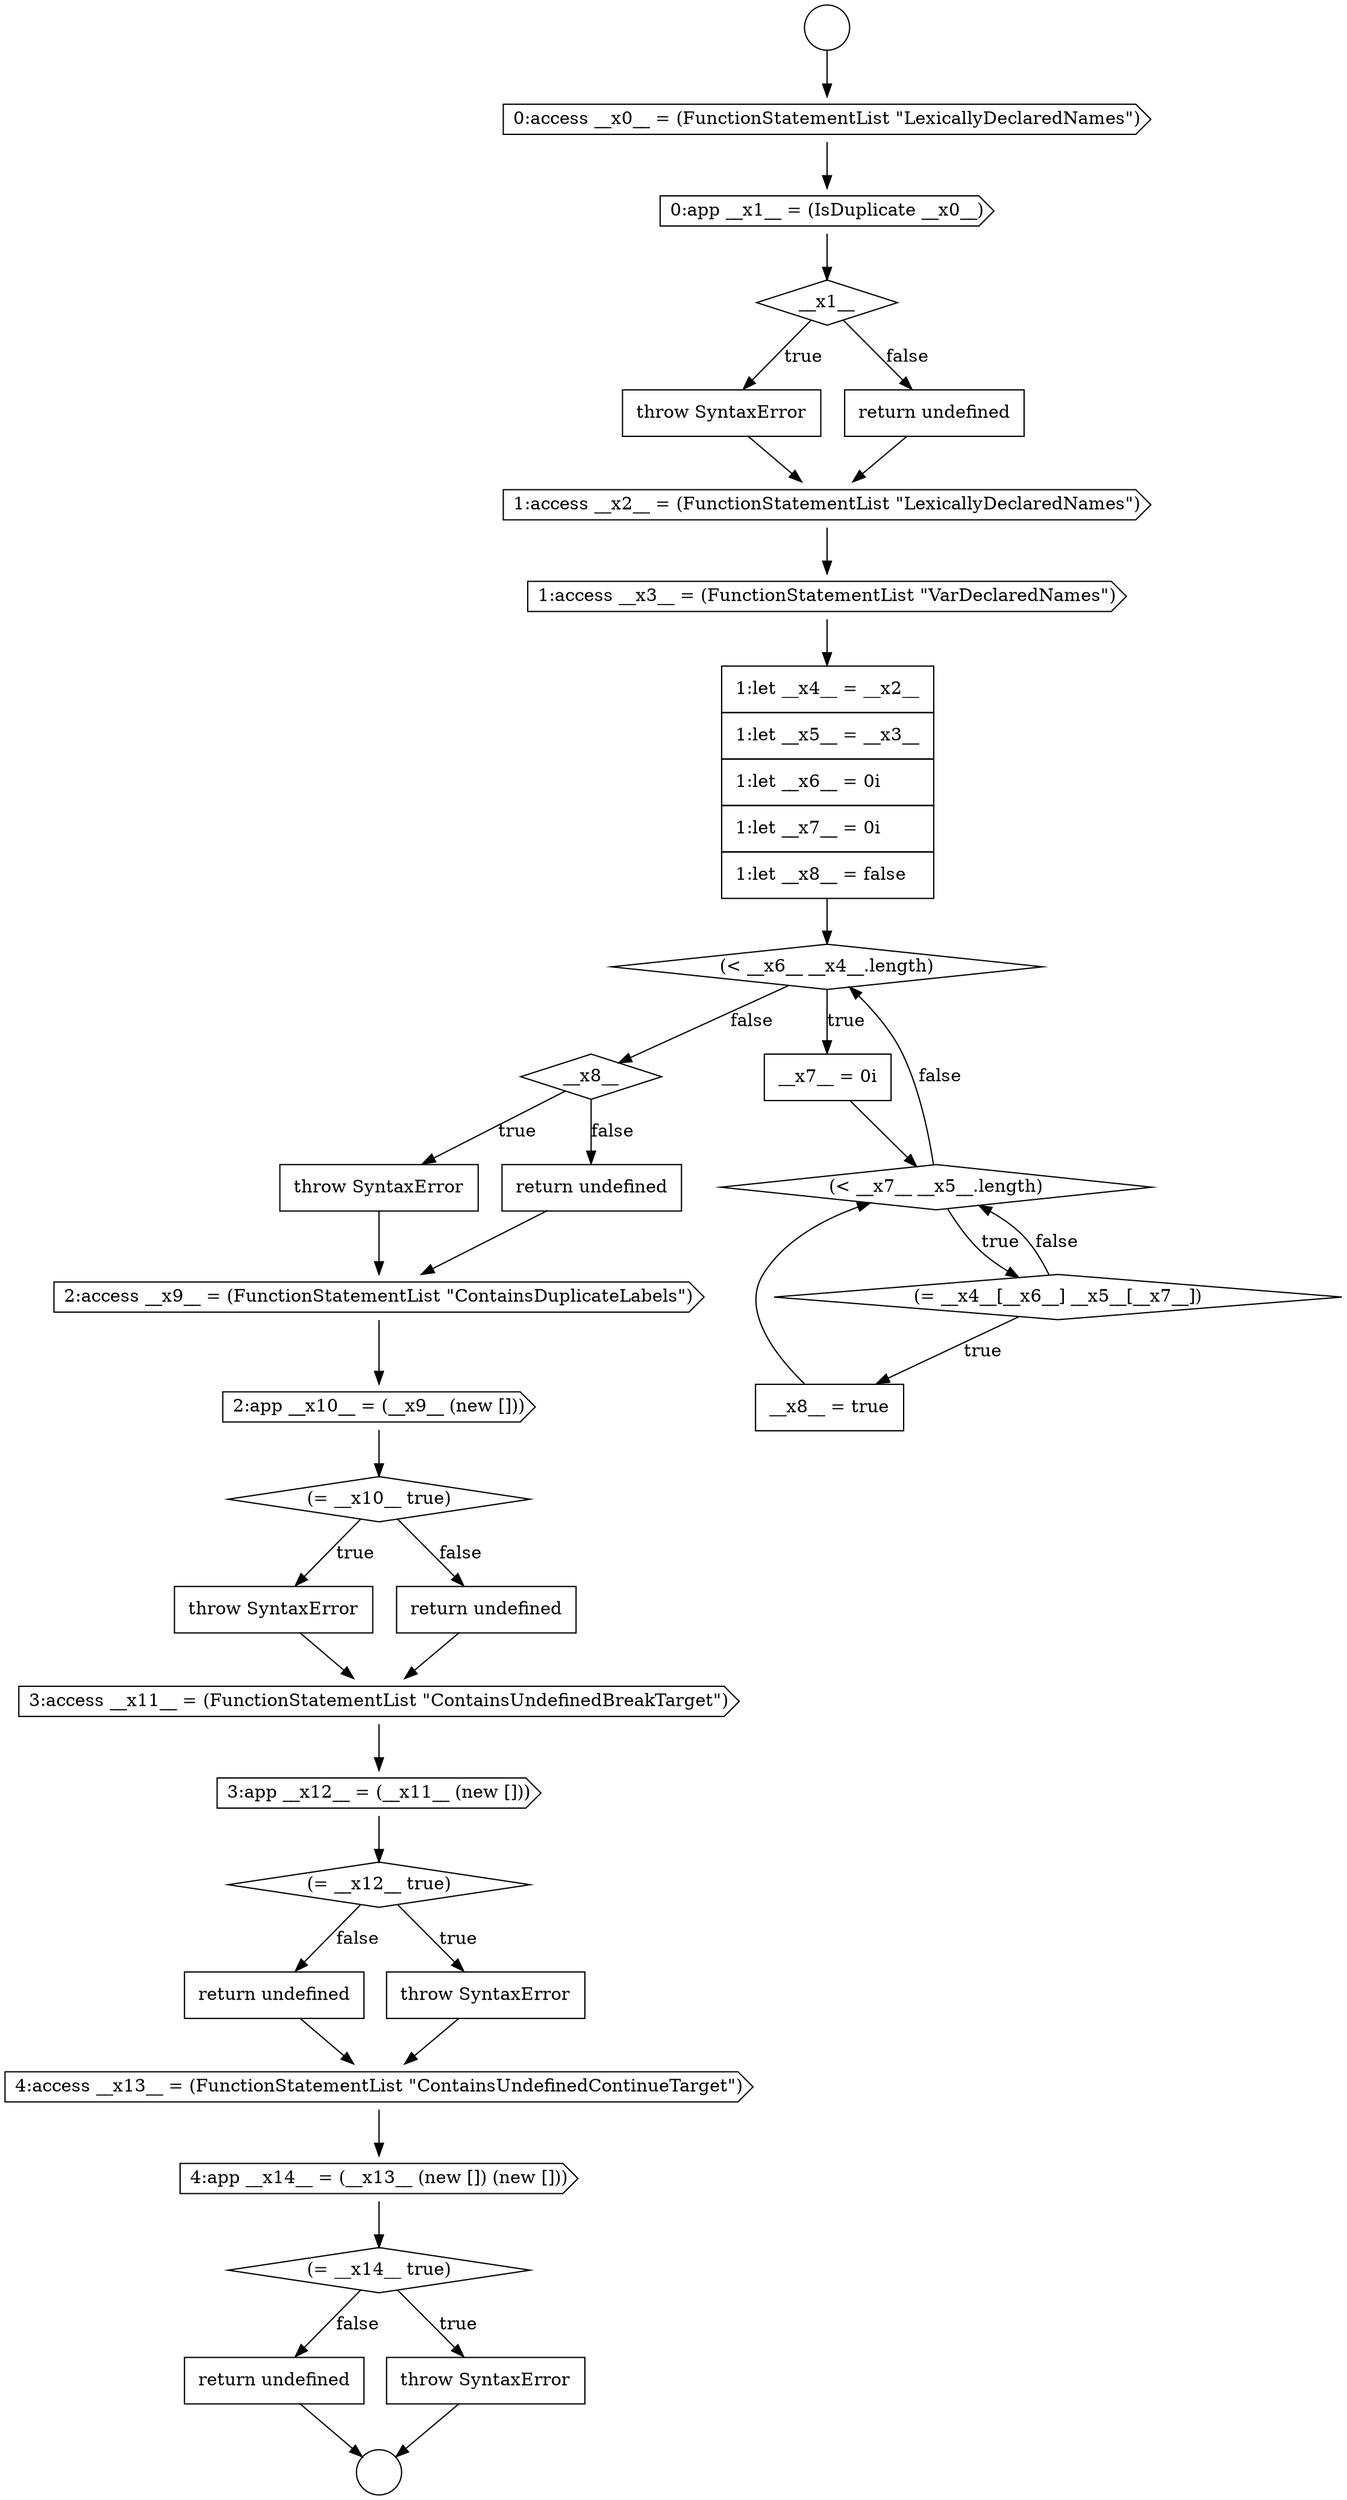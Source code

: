 digraph {
  node16808 [shape=cds, label=<<font color="black">1:access __x2__ = (FunctionStatementList &quot;LexicallyDeclaredNames&quot;)</font>> color="black" fillcolor="white" style=filled]
  node16830 [shape=cds, label=<<font color="black">4:app __x14__ = (__x13__ (new []) (new []))</font>> color="black" fillcolor="white" style=filled]
  node16809 [shape=cds, label=<<font color="black">1:access __x3__ = (FunctionStatementList &quot;VarDeclaredNames&quot;)</font>> color="black" fillcolor="white" style=filled]
  node16826 [shape=diamond, label=<<font color="black">(= __x12__ true)</font>> color="black" fillcolor="white" style=filled]
  node16829 [shape=cds, label=<<font color="black">4:access __x13__ = (FunctionStatementList &quot;ContainsUndefinedContinueTarget&quot;)</font>> color="black" fillcolor="white" style=filled]
  node16801 [shape=circle label=" " color="black" fillcolor="white" style=filled]
  node16822 [shape=none, margin=0, label=<<font color="black">
    <table border="0" cellborder="1" cellspacing="0" cellpadding="10">
      <tr><td align="left">throw SyntaxError</td></tr>
    </table>
  </font>> color="black" fillcolor="white" style=filled]
  node16823 [shape=none, margin=0, label=<<font color="black">
    <table border="0" cellborder="1" cellspacing="0" cellpadding="10">
      <tr><td align="left">return undefined</td></tr>
    </table>
  </font>> color="black" fillcolor="white" style=filled]
  node16828 [shape=none, margin=0, label=<<font color="black">
    <table border="0" cellborder="1" cellspacing="0" cellpadding="10">
      <tr><td align="left">return undefined</td></tr>
    </table>
  </font>> color="black" fillcolor="white" style=filled]
  node16811 [shape=diamond, label=<<font color="black">(&lt; __x6__ __x4__.length)</font>> color="black" fillcolor="white" style=filled]
  node16824 [shape=cds, label=<<font color="black">3:access __x11__ = (FunctionStatementList &quot;ContainsUndefinedBreakTarget&quot;)</font>> color="black" fillcolor="white" style=filled]
  node16820 [shape=cds, label=<<font color="black">2:app __x10__ = (__x9__ (new []))</font>> color="black" fillcolor="white" style=filled]
  node16803 [shape=cds, label=<<font color="black">0:access __x0__ = (FunctionStatementList &quot;LexicallyDeclaredNames&quot;)</font>> color="black" fillcolor="white" style=filled]
  node16817 [shape=none, margin=0, label=<<font color="black">
    <table border="0" cellborder="1" cellspacing="0" cellpadding="10">
      <tr><td align="left">throw SyntaxError</td></tr>
    </table>
  </font>> color="black" fillcolor="white" style=filled]
  node16804 [shape=cds, label=<<font color="black">0:app __x1__ = (IsDuplicate __x0__)</font>> color="black" fillcolor="white" style=filled]
  node16816 [shape=diamond, label=<<font color="black">__x8__</font>> color="black" fillcolor="white" style=filled]
  node16821 [shape=diamond, label=<<font color="black">(= __x10__ true)</font>> color="black" fillcolor="white" style=filled]
  node16818 [shape=none, margin=0, label=<<font color="black">
    <table border="0" cellborder="1" cellspacing="0" cellpadding="10">
      <tr><td align="left">return undefined</td></tr>
    </table>
  </font>> color="black" fillcolor="white" style=filled]
  node16833 [shape=none, margin=0, label=<<font color="black">
    <table border="0" cellborder="1" cellspacing="0" cellpadding="10">
      <tr><td align="left">return undefined</td></tr>
    </table>
  </font>> color="black" fillcolor="white" style=filled]
  node16805 [shape=diamond, label=<<font color="black">__x1__</font>> color="black" fillcolor="white" style=filled]
  node16815 [shape=none, margin=0, label=<<font color="black">
    <table border="0" cellborder="1" cellspacing="0" cellpadding="10">
      <tr><td align="left">__x8__ = true</td></tr>
    </table>
  </font>> color="black" fillcolor="white" style=filled]
  node16832 [shape=none, margin=0, label=<<font color="black">
    <table border="0" cellborder="1" cellspacing="0" cellpadding="10">
      <tr><td align="left">throw SyntaxError</td></tr>
    </table>
  </font>> color="black" fillcolor="white" style=filled]
  node16812 [shape=none, margin=0, label=<<font color="black">
    <table border="0" cellborder="1" cellspacing="0" cellpadding="10">
      <tr><td align="left">__x7__ = 0i</td></tr>
    </table>
  </font>> color="black" fillcolor="white" style=filled]
  node16825 [shape=cds, label=<<font color="black">3:app __x12__ = (__x11__ (new []))</font>> color="black" fillcolor="white" style=filled]
  node16819 [shape=cds, label=<<font color="black">2:access __x9__ = (FunctionStatementList &quot;ContainsDuplicateLabels&quot;)</font>> color="black" fillcolor="white" style=filled]
  node16802 [shape=circle label=" " color="black" fillcolor="white" style=filled]
  node16806 [shape=none, margin=0, label=<<font color="black">
    <table border="0" cellborder="1" cellspacing="0" cellpadding="10">
      <tr><td align="left">throw SyntaxError</td></tr>
    </table>
  </font>> color="black" fillcolor="white" style=filled]
  node16831 [shape=diamond, label=<<font color="black">(= __x14__ true)</font>> color="black" fillcolor="white" style=filled]
  node16807 [shape=none, margin=0, label=<<font color="black">
    <table border="0" cellborder="1" cellspacing="0" cellpadding="10">
      <tr><td align="left">return undefined</td></tr>
    </table>
  </font>> color="black" fillcolor="white" style=filled]
  node16814 [shape=diamond, label=<<font color="black">(= __x4__[__x6__] __x5__[__x7__])</font>> color="black" fillcolor="white" style=filled]
  node16813 [shape=diamond, label=<<font color="black">(&lt; __x7__ __x5__.length)</font>> color="black" fillcolor="white" style=filled]
  node16810 [shape=none, margin=0, label=<<font color="black">
    <table border="0" cellborder="1" cellspacing="0" cellpadding="10">
      <tr><td align="left">1:let __x4__ = __x2__</td></tr>
      <tr><td align="left">1:let __x5__ = __x3__</td></tr>
      <tr><td align="left">1:let __x6__ = 0i</td></tr>
      <tr><td align="left">1:let __x7__ = 0i</td></tr>
      <tr><td align="left">1:let __x8__ = false</td></tr>
    </table>
  </font>> color="black" fillcolor="white" style=filled]
  node16827 [shape=none, margin=0, label=<<font color="black">
    <table border="0" cellborder="1" cellspacing="0" cellpadding="10">
      <tr><td align="left">throw SyntaxError</td></tr>
    </table>
  </font>> color="black" fillcolor="white" style=filled]
  node16818 -> node16819 [ color="black"]
  node16811 -> node16812 [label=<<font color="black">true</font>> color="black"]
  node16811 -> node16816 [label=<<font color="black">false</font>> color="black"]
  node16829 -> node16830 [ color="black"]
  node16816 -> node16817 [label=<<font color="black">true</font>> color="black"]
  node16816 -> node16818 [label=<<font color="black">false</font>> color="black"]
  node16833 -> node16802 [ color="black"]
  node16830 -> node16831 [ color="black"]
  node16801 -> node16803 [ color="black"]
  node16803 -> node16804 [ color="black"]
  node16810 -> node16811 [ color="black"]
  node16815 -> node16813 [ color="black"]
  node16813 -> node16814 [label=<<font color="black">true</font>> color="black"]
  node16813 -> node16811 [label=<<font color="black">false</font>> color="black"]
  node16805 -> node16806 [label=<<font color="black">true</font>> color="black"]
  node16805 -> node16807 [label=<<font color="black">false</font>> color="black"]
  node16809 -> node16810 [ color="black"]
  node16822 -> node16824 [ color="black"]
  node16827 -> node16829 [ color="black"]
  node16826 -> node16827 [label=<<font color="black">true</font>> color="black"]
  node16826 -> node16828 [label=<<font color="black">false</font>> color="black"]
  node16812 -> node16813 [ color="black"]
  node16806 -> node16808 [ color="black"]
  node16823 -> node16824 [ color="black"]
  node16831 -> node16832 [label=<<font color="black">true</font>> color="black"]
  node16831 -> node16833 [label=<<font color="black">false</font>> color="black"]
  node16821 -> node16822 [label=<<font color="black">true</font>> color="black"]
  node16821 -> node16823 [label=<<font color="black">false</font>> color="black"]
  node16828 -> node16829 [ color="black"]
  node16824 -> node16825 [ color="black"]
  node16820 -> node16821 [ color="black"]
  node16807 -> node16808 [ color="black"]
  node16819 -> node16820 [ color="black"]
  node16804 -> node16805 [ color="black"]
  node16825 -> node16826 [ color="black"]
  node16817 -> node16819 [ color="black"]
  node16832 -> node16802 [ color="black"]
  node16808 -> node16809 [ color="black"]
  node16814 -> node16815 [label=<<font color="black">true</font>> color="black"]
  node16814 -> node16813 [label=<<font color="black">false</font>> color="black"]
}
